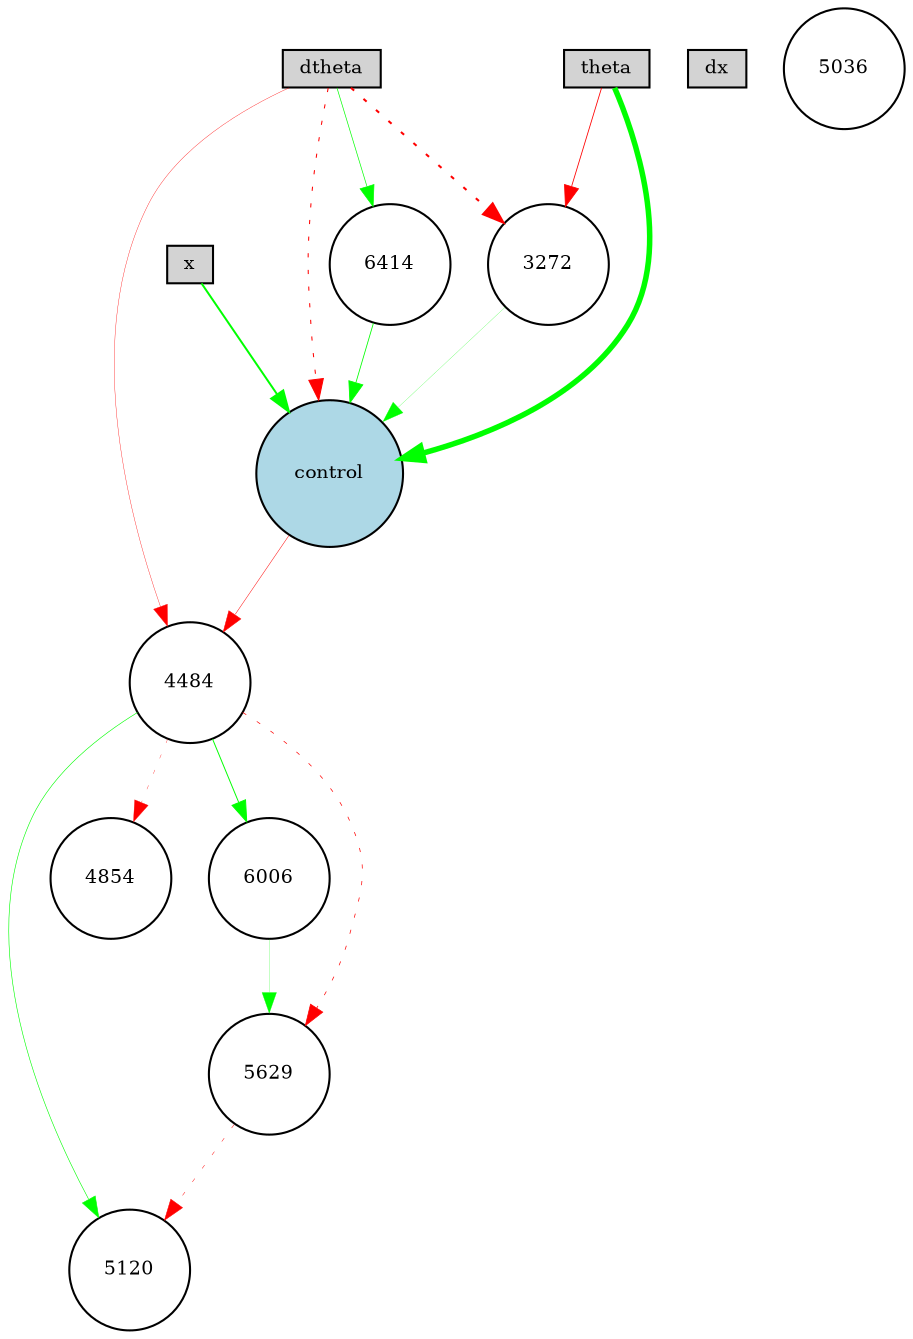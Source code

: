 digraph {
	node [fontsize=9 height=0.2 shape=circle width=0.2]
	x [fillcolor=lightgray shape=box style=filled]
	dx [fillcolor=lightgray shape=box style=filled]
	theta [fillcolor=lightgray shape=box style=filled]
	dtheta [fillcolor=lightgray shape=box style=filled]
	control [fillcolor=lightblue style=filled]
	5120 [fillcolor=white style=filled]
	4484 [fillcolor=white style=filled]
	3272 [fillcolor=white style=filled]
	5036 [fillcolor=white style=filled]
	6414 [fillcolor=white style=filled]
	4854 [fillcolor=white style=filled]
	6006 [fillcolor=white style=filled]
	5629 [fillcolor=white style=filled]
	theta -> control [color=green penwidth=2.6416757901120467 style=solid]
	dtheta -> control [color=red penwidth=0.4965961458747 style=dotted]
	dtheta -> 3272 [color=red penwidth=0.9885755321783559 style=dotted]
	3272 -> control [color=green penwidth=0.10495361167917386 style=solid]
	x -> control [color=green penwidth=0.9541975443392375 style=solid]
	dtheta -> 4484 [color=red penwidth=0.17229438445335993 style=solid]
	4484 -> 4854 [color=red penwidth=0.15377842273401754 style=dotted]
	4484 -> 5120 [color=green penwidth=0.28914316011417746 style=solid]
	theta -> 3272 [color=red penwidth=0.3995324961161001 style=solid]
	4484 -> 5629 [color=red penwidth=0.3417871376374755 style=dotted]
	5629 -> 5120 [color=red penwidth=0.21930008807276302 style=dotted]
	4484 -> 6006 [color=green penwidth=0.46477791170616145 style=solid]
	6006 -> 5629 [color=green penwidth=0.10796593722218492 style=solid]
	dtheta -> 6414 [color=green penwidth=0.32929843792688884 style=solid]
	6414 -> control [color=green penwidth=0.3965272255798806 style=solid]
	control -> 4484 [color=red penwidth=0.2295876123458262 style=solid]
}
